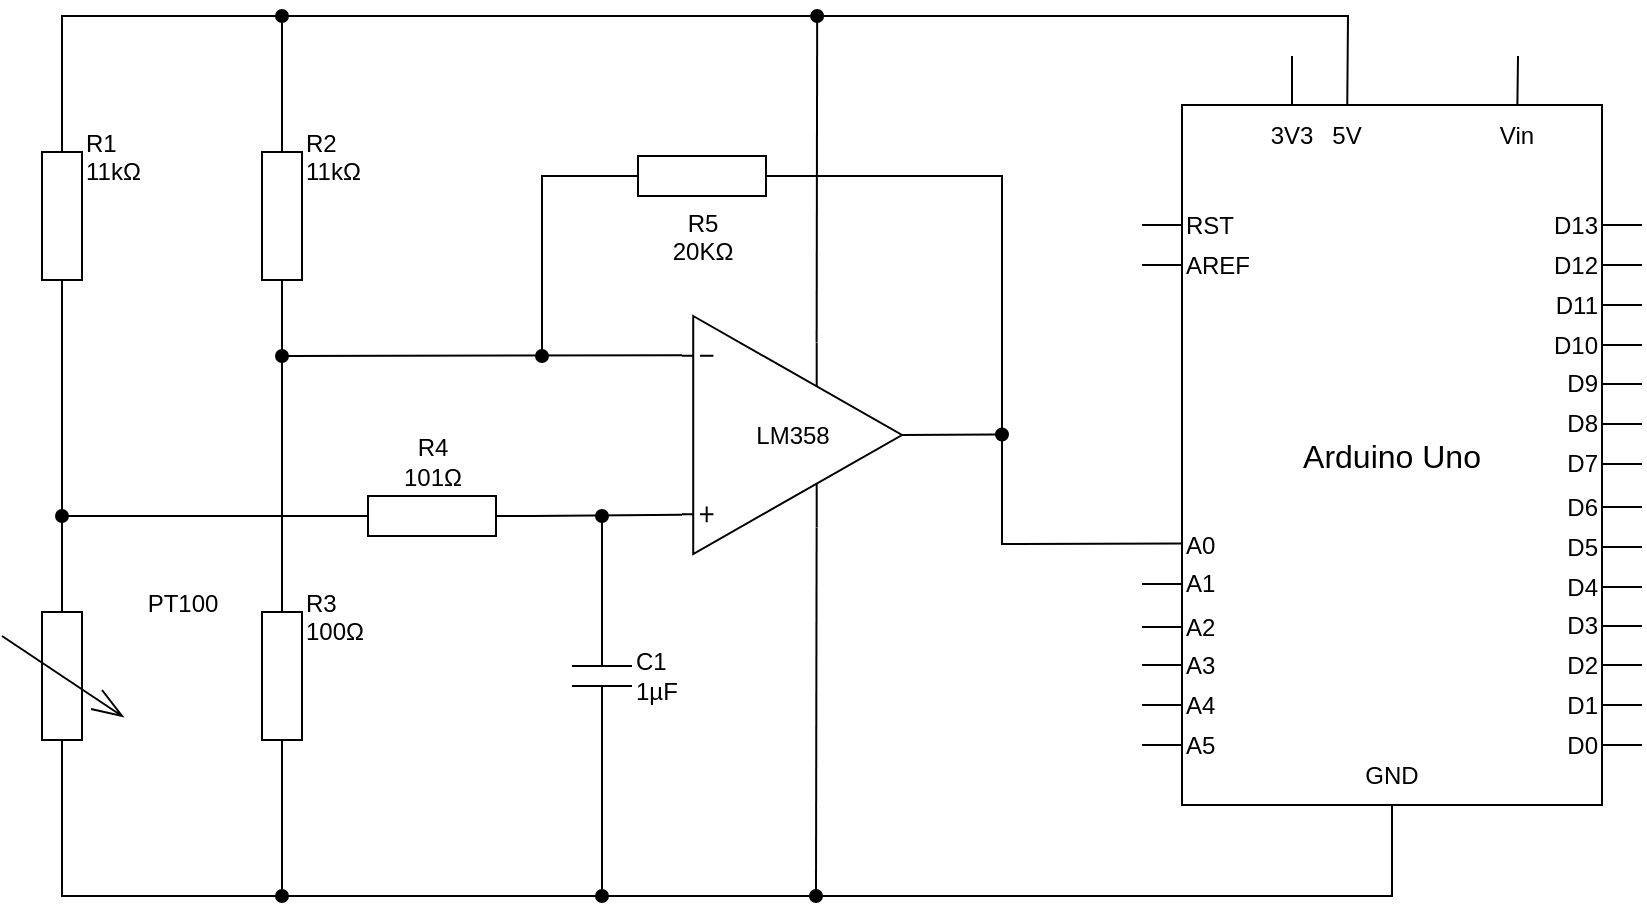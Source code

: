 <mxfile>
    <diagram id="xh9bbtozmvVMBXdD9HAV" name="Page-1">
        <mxGraphModel dx="215" dy="1323" grid="1" gridSize="10" guides="1" tooltips="1" connect="1" arrows="1" fold="1" page="1" pageScale="1" pageWidth="850" pageHeight="1100" math="0" shadow="0">
            <root>
                <mxCell id="0"/>
                <mxCell id="1" parent="0"/>
                <mxCell id="20" style="edgeStyle=none;html=1;exitX=0;exitY=0.165;exitDx=0;exitDy=0;exitPerimeter=0;endArrow=oval;endFill=1;" edge="1" parent="1" source="2">
                    <mxGeometry relative="1" as="geometry">
                        <mxPoint x="350" y="170" as="targetPoint"/>
                    </mxGeometry>
                </mxCell>
                <mxCell id="85" style="edgeStyle=none;html=1;exitX=0.612;exitY=0.89;exitDx=0;exitDy=0;exitPerimeter=0;endArrow=oval;endFill=1;" edge="1" parent="1" source="2">
                    <mxGeometry relative="1" as="geometry">
                        <mxPoint x="617" y="440" as="targetPoint"/>
                    </mxGeometry>
                </mxCell>
                <mxCell id="87" style="edgeStyle=none;html=1;exitX=0.612;exitY=0.11;exitDx=0;exitDy=0;exitPerimeter=0;endArrow=oval;endFill=1;" edge="1" parent="1" source="2">
                    <mxGeometry relative="1" as="geometry">
                        <mxPoint x="617.579" as="targetPoint"/>
                    </mxGeometry>
                </mxCell>
                <mxCell id="90" style="edgeStyle=none;html=1;exitX=1;exitY=0.5;exitDx=0;exitDy=0;exitPerimeter=0;endArrow=oval;endFill=1;" edge="1" parent="1" source="2">
                    <mxGeometry relative="1" as="geometry">
                        <mxPoint x="710" y="209.27" as="targetPoint"/>
                    </mxGeometry>
                </mxCell>
                <mxCell id="2" value="&lt;span style=&quot;background-color: transparent;&quot;&gt;LM358&lt;/span&gt;" style="verticalLabelPosition=middle;shadow=0;dashed=0;align=center;html=1;verticalAlign=middle;shape=mxgraph.electrical.abstract.operational_amp_1;horizontal=1;labelPosition=center;" vertex="1" parent="1">
                    <mxGeometry x="550" y="150" width="110" height="119" as="geometry"/>
                </mxCell>
                <mxCell id="3" value="R1&lt;div&gt;&lt;span style=&quot;color: rgb(0, 0, 0); text-wrap-mode: wrap;&quot;&gt;11kΩ&lt;/span&gt;&lt;/div&gt;" style="pointerEvents=1;verticalLabelPosition=bottom;shadow=0;dashed=0;align=left;html=1;verticalAlign=top;shape=mxgraph.electrical.resistors.resistor_1;rotation=90;gradientColor=none;horizontal=0;" vertex="1" parent="1">
                    <mxGeometry x="190" y="90" width="100" height="20" as="geometry"/>
                </mxCell>
                <mxCell id="86" style="edgeStyle=none;html=1;endArrow=oval;endFill=1;" edge="1" parent="1" source="4">
                    <mxGeometry relative="1" as="geometry">
                        <mxPoint x="350" as="targetPoint"/>
                    </mxGeometry>
                </mxCell>
                <mxCell id="4" value="R2&lt;div&gt;&lt;span style=&quot;text-wrap-mode: wrap;&quot;&gt;&lt;font style=&quot;color: rgb(0, 0, 0);&quot;&gt;11kΩ&lt;/font&gt;&lt;/span&gt;&lt;/div&gt;" style="pointerEvents=1;verticalLabelPosition=bottom;shadow=0;dashed=0;align=left;html=1;verticalAlign=top;shape=mxgraph.electrical.resistors.resistor_1;rotation=90;horizontal=0;" vertex="1" parent="1">
                    <mxGeometry x="300" y="90" width="100" height="20" as="geometry"/>
                </mxCell>
                <mxCell id="18" style="edgeStyle=none;html=1;exitX=1;exitY=0.5;exitDx=0;exitDy=0;exitPerimeter=0;endArrow=oval;endFill=1;" edge="1" parent="1" source="6">
                    <mxGeometry relative="1" as="geometry">
                        <mxPoint x="350" y="440" as="targetPoint"/>
                    </mxGeometry>
                </mxCell>
                <mxCell id="6" value="R3&lt;div&gt;&lt;font style=&quot;color: rgb(0, 0, 0);&quot; face=&quot;Helvetica&quot;&gt;100&lt;span style=&quot;text-wrap-mode: wrap;&quot;&gt;Ω&lt;/span&gt;&lt;/font&gt;&lt;/div&gt;" style="pointerEvents=1;verticalLabelPosition=bottom;shadow=0;dashed=0;align=left;html=1;verticalAlign=top;shape=mxgraph.electrical.resistors.resistor_1;rotation=90;horizontal=0;" vertex="1" parent="1">
                    <mxGeometry x="300" y="320" width="100" height="20" as="geometry"/>
                </mxCell>
                <mxCell id="7" style="edgeStyle=none;html=1;exitX=1;exitY=0.5;exitDx=0;exitDy=0;exitPerimeter=0;entryX=0;entryY=0.5;entryDx=0;entryDy=0;entryPerimeter=0;endArrow=none;endFill=0;" edge="1" parent="1" source="4" target="6">
                    <mxGeometry relative="1" as="geometry"/>
                </mxCell>
                <mxCell id="8" style="edgeStyle=none;html=1;exitX=1;exitY=0.5;exitDx=0;exitDy=0;exitPerimeter=0;entryX=0;entryY=0.5;entryDx=0;entryDy=0;entryPerimeter=0;endArrow=none;endFill=0;" edge="1" parent="1" source="3" target="9">
                    <mxGeometry relative="1" as="geometry">
                        <mxPoint x="270" y="180" as="sourcePoint"/>
                        <mxPoint x="250" y="220" as="targetPoint"/>
                    </mxGeometry>
                </mxCell>
                <mxCell id="17" style="edgeStyle=none;html=1;exitX=1;exitY=0.5;exitDx=0;exitDy=0;exitPerimeter=0;rounded=0;curved=0;entryX=0.5;entryY=1;entryDx=0;entryDy=0;endArrow=none;endFill=0;" edge="1" parent="1" source="9" target="40">
                    <mxGeometry relative="1" as="geometry">
                        <mxPoint x="760" y="440" as="targetPoint"/>
                        <Array as="points">
                            <mxPoint x="240" y="440"/>
                            <mxPoint x="600" y="440"/>
                            <mxPoint x="905" y="440"/>
                        </Array>
                    </mxGeometry>
                </mxCell>
                <mxCell id="9" value="PT100" style="pointerEvents=1;verticalLabelPosition=bottom;shadow=0;dashed=0;align=center;html=1;verticalAlign=top;shape=mxgraph.electrical.resistors.variable_resistor_1;rotation=90;horizontal=0;labelPosition=center;" vertex="1" parent="1">
                    <mxGeometry x="190" y="300" width="100" height="60" as="geometry"/>
                </mxCell>
                <mxCell id="21" style="edgeStyle=none;html=1;exitX=0;exitY=0.5;exitDx=0;exitDy=0;exitPerimeter=0;endArrow=oval;endFill=1;rounded=0;curved=0;" edge="1" parent="1" source="10">
                    <mxGeometry relative="1" as="geometry">
                        <mxPoint x="480" y="170" as="targetPoint"/>
                        <Array as="points">
                            <mxPoint x="480" y="80"/>
                        </Array>
                    </mxGeometry>
                </mxCell>
                <mxCell id="10" value="R5&lt;div&gt;&lt;span style=&quot;color: rgb(0, 0, 0); text-wrap-mode: wrap;&quot;&gt;20KΩ&lt;/span&gt;&lt;/div&gt;" style="pointerEvents=1;verticalLabelPosition=bottom;shadow=0;dashed=0;align=center;html=1;verticalAlign=top;shape=mxgraph.electrical.resistors.resistor_1;rotation=0;" vertex="1" parent="1">
                    <mxGeometry x="510" y="70" width="100" height="20" as="geometry"/>
                </mxCell>
                <mxCell id="16" style="edgeStyle=none;html=1;exitX=0;exitY=0.5;exitDx=0;exitDy=0;exitPerimeter=0;endArrow=oval;endFill=1;" edge="1" parent="1" source="11">
                    <mxGeometry relative="1" as="geometry">
                        <mxPoint x="510" y="250" as="targetPoint"/>
                    </mxGeometry>
                </mxCell>
                <mxCell id="19" style="edgeStyle=none;html=1;exitX=1;exitY=0.5;exitDx=0;exitDy=0;exitPerimeter=0;endArrow=oval;endFill=1;" edge="1" parent="1" source="11">
                    <mxGeometry relative="1" as="geometry">
                        <mxPoint x="510" y="440" as="targetPoint"/>
                    </mxGeometry>
                </mxCell>
                <mxCell id="11" value="&lt;font style=&quot;color: rgb(0, 0, 0);&quot;&gt;C1&lt;/font&gt;&lt;div&gt;&lt;span style=&quot;font-family: &amp;quot;Google Sans&amp;quot;, Arial, sans-serif; text-wrap-mode: wrap; color: rgb(238, 240, 255);&quot;&gt;&lt;font style=&quot;color: rgb(0, 0, 0);&quot;&gt;1µF&lt;/font&gt;&lt;/span&gt;&lt;/div&gt;" style="pointerEvents=1;verticalLabelPosition=bottom;shadow=0;dashed=0;align=left;html=1;verticalAlign=middle;shape=mxgraph.electrical.capacitors.capacitor_1;rotation=90;horizontal=0;" vertex="1" parent="1">
                    <mxGeometry x="460" y="315" width="100" height="30" as="geometry"/>
                </mxCell>
                <mxCell id="12" value="&lt;font style=&quot;font-size: 16px;&quot;&gt;Arduino Uno&lt;/font&gt;" style="rounded=0;whiteSpace=wrap;html=1;" vertex="1" parent="1">
                    <mxGeometry x="800" y="44.5" width="210" height="350" as="geometry"/>
                </mxCell>
                <mxCell id="15" style="edgeStyle=none;html=1;exitX=1;exitY=0.5;exitDx=0;exitDy=0;exitPerimeter=0;endArrow=oval;endFill=1;" edge="1" parent="1">
                    <mxGeometry relative="1" as="geometry">
                        <mxPoint x="240" y="250" as="targetPoint"/>
                        <mxPoint x="380.0" y="250" as="sourcePoint"/>
                    </mxGeometry>
                </mxCell>
                <mxCell id="14" style="edgeStyle=none;html=1;exitX=1;exitY=0.5;exitDx=0;exitDy=0;exitPerimeter=0;entryX=0;entryY=0.835;entryDx=0;entryDy=0;entryPerimeter=0;endArrow=none;endFill=0;" edge="1" parent="1" source="26" target="2">
                    <mxGeometry relative="1" as="geometry">
                        <mxPoint x="480.0" y="250" as="sourcePoint"/>
                    </mxGeometry>
                </mxCell>
                <mxCell id="26" value="&lt;div&gt;R4&lt;/div&gt;&lt;div style=&quot;&quot;&gt;&lt;span style=&quot;color: rgb(0, 0, 0); text-wrap-mode: wrap;&quot;&gt;101Ω&lt;/span&gt;&lt;/div&gt;" style="pointerEvents=1;verticalLabelPosition=top;shadow=0;dashed=0;align=center;html=1;verticalAlign=bottom;shape=mxgraph.electrical.resistors.resistor_1;rotation=0;horizontal=1;labelPosition=center;" vertex="1" parent="1">
                    <mxGeometry x="375" y="240" width="100" height="20" as="geometry"/>
                </mxCell>
                <mxCell id="84" style="edgeStyle=none;html=1;rounded=1;strokeColor=default;align=center;verticalAlign=middle;fontFamily=Helvetica;fontSize=11;fontColor=default;labelBackgroundColor=default;endArrow=none;endFill=0;" edge="1" parent="1" source="32">
                    <mxGeometry relative="1" as="geometry">
                        <mxPoint x="780" y="104.5" as="targetPoint"/>
                    </mxGeometry>
                </mxCell>
                <mxCell id="32" value="RST" style="text;html=1;align=left;verticalAlign=middle;whiteSpace=wrap;rounded=0;" vertex="1" parent="1">
                    <mxGeometry x="800" y="94.5" width="60" height="20" as="geometry"/>
                </mxCell>
                <mxCell id="83" style="edgeStyle=none;html=1;rounded=1;strokeColor=default;align=center;verticalAlign=middle;fontFamily=Helvetica;fontSize=11;fontColor=default;labelBackgroundColor=default;endArrow=none;endFill=0;" edge="1" parent="1" source="33">
                    <mxGeometry relative="1" as="geometry">
                        <mxPoint x="780" y="124.5" as="targetPoint"/>
                    </mxGeometry>
                </mxCell>
                <mxCell id="33" value="AREF" style="text;html=1;align=left;verticalAlign=middle;whiteSpace=wrap;rounded=0;" vertex="1" parent="1">
                    <mxGeometry x="800" y="114.5" width="60" height="20" as="geometry"/>
                </mxCell>
                <mxCell id="34" value="A0" style="text;html=1;align=left;verticalAlign=middle;whiteSpace=wrap;rounded=0;" vertex="1" parent="1">
                    <mxGeometry x="800" y="255.5" width="60" height="19" as="geometry"/>
                </mxCell>
                <mxCell id="60" style="edgeStyle=none;html=1;rounded=1;strokeColor=default;align=center;verticalAlign=middle;fontFamily=Helvetica;fontSize=11;fontColor=default;labelBackgroundColor=default;endArrow=none;endFill=0;" edge="1" parent="1" source="35">
                    <mxGeometry relative="1" as="geometry">
                        <mxPoint x="780" y="284" as="targetPoint"/>
                    </mxGeometry>
                </mxCell>
                <mxCell id="35" value="A1" style="text;html=1;align=left;verticalAlign=middle;whiteSpace=wrap;rounded=0;" vertex="1" parent="1">
                    <mxGeometry x="800" y="274.5" width="60" height="19" as="geometry"/>
                </mxCell>
                <mxCell id="61" style="edgeStyle=none;html=1;rounded=1;strokeColor=default;align=center;verticalAlign=middle;fontFamily=Helvetica;fontSize=11;fontColor=default;labelBackgroundColor=default;endArrow=none;endFill=0;" edge="1" parent="1" source="36">
                    <mxGeometry relative="1" as="geometry">
                        <mxPoint x="780" y="305.5" as="targetPoint"/>
                    </mxGeometry>
                </mxCell>
                <mxCell id="36" value="A2" style="text;html=1;align=left;verticalAlign=middle;whiteSpace=wrap;rounded=0;" vertex="1" parent="1">
                    <mxGeometry x="800" y="296" width="60" height="19" as="geometry"/>
                </mxCell>
                <mxCell id="62" style="edgeStyle=none;html=1;rounded=1;strokeColor=default;align=center;verticalAlign=middle;fontFamily=Helvetica;fontSize=11;fontColor=default;labelBackgroundColor=default;endArrow=none;endFill=0;" edge="1" parent="1" source="37">
                    <mxGeometry relative="1" as="geometry">
                        <mxPoint x="780" y="324.5" as="targetPoint"/>
                    </mxGeometry>
                </mxCell>
                <mxCell id="37" value="A3" style="text;html=1;align=left;verticalAlign=middle;whiteSpace=wrap;rounded=0;" vertex="1" parent="1">
                    <mxGeometry x="800" y="315" width="60" height="19" as="geometry"/>
                </mxCell>
                <mxCell id="63" style="edgeStyle=none;html=1;endArrow=none;endFill=0;rounded=1;strokeColor=default;align=center;verticalAlign=middle;fontFamily=Helvetica;fontSize=11;fontColor=default;labelBackgroundColor=default;" edge="1" parent="1" source="38">
                    <mxGeometry relative="1" as="geometry">
                        <mxPoint x="780" y="344.5" as="targetPoint"/>
                    </mxGeometry>
                </mxCell>
                <mxCell id="38" value="A4" style="text;html=1;align=left;verticalAlign=middle;whiteSpace=wrap;rounded=0;" vertex="1" parent="1">
                    <mxGeometry x="800" y="334.5" width="60" height="20" as="geometry"/>
                </mxCell>
                <mxCell id="64" style="edgeStyle=none;html=1;endArrow=none;endFill=0;" edge="1" parent="1" source="39">
                    <mxGeometry relative="1" as="geometry">
                        <mxPoint x="780" y="364.5" as="targetPoint"/>
                    </mxGeometry>
                </mxCell>
                <mxCell id="39" value="A5" style="text;html=1;align=left;verticalAlign=middle;whiteSpace=wrap;rounded=0;" vertex="1" parent="1">
                    <mxGeometry x="800" y="354.5" width="60" height="20" as="geometry"/>
                </mxCell>
                <mxCell id="40" value="GND" style="text;html=1;align=center;verticalAlign=middle;whiteSpace=wrap;rounded=0;" vertex="1" parent="1">
                    <mxGeometry x="875" y="364.5" width="60" height="30" as="geometry"/>
                </mxCell>
                <mxCell id="82" style="edgeStyle=none;html=1;rounded=1;strokeColor=default;align=center;verticalAlign=middle;fontFamily=Helvetica;fontSize=11;fontColor=default;labelBackgroundColor=default;endArrow=none;endFill=0;" edge="1" parent="1" source="41">
                    <mxGeometry relative="1" as="geometry">
                        <mxPoint x="855" y="20" as="targetPoint"/>
                    </mxGeometry>
                </mxCell>
                <mxCell id="41" value="3V3" style="text;html=1;align=center;verticalAlign=middle;whiteSpace=wrap;rounded=0;" vertex="1" parent="1">
                    <mxGeometry x="840" y="44.5" width="30" height="30" as="geometry"/>
                </mxCell>
                <mxCell id="81" style="edgeStyle=none;html=1;rounded=0;strokeColor=default;align=center;verticalAlign=middle;fontFamily=Helvetica;fontSize=11;fontColor=default;labelBackgroundColor=default;endArrow=none;endFill=0;curved=0;entryX=0;entryY=0.5;entryDx=0;entryDy=0;entryPerimeter=0;" edge="1" parent="1" source="42" target="3">
                    <mxGeometry relative="1" as="geometry">
                        <mxPoint x="240.833" as="targetPoint"/>
                        <Array as="points">
                            <mxPoint x="883"/>
                            <mxPoint x="240"/>
                        </Array>
                    </mxGeometry>
                </mxCell>
                <mxCell id="42" value="5V" style="text;html=1;align=center;verticalAlign=middle;whiteSpace=wrap;rounded=0;" vertex="1" parent="1">
                    <mxGeometry x="870" y="44.5" width="25" height="30" as="geometry"/>
                </mxCell>
                <mxCell id="80" style="edgeStyle=none;html=1;rounded=1;strokeColor=default;align=center;verticalAlign=middle;fontFamily=Helvetica;fontSize=11;fontColor=default;labelBackgroundColor=default;endArrow=none;endFill=0;" edge="1" parent="1" source="43">
                    <mxGeometry relative="1" as="geometry">
                        <mxPoint x="968" y="20" as="targetPoint"/>
                    </mxGeometry>
                </mxCell>
                <mxCell id="43" value="Vin" style="text;html=1;align=center;verticalAlign=middle;whiteSpace=wrap;rounded=0;" vertex="1" parent="1">
                    <mxGeometry x="950" y="44.5" width="35" height="30" as="geometry"/>
                </mxCell>
                <mxCell id="66" style="edgeStyle=none;html=1;rounded=1;strokeColor=default;align=center;verticalAlign=middle;fontFamily=Helvetica;fontSize=11;fontColor=default;labelBackgroundColor=default;endArrow=none;endFill=0;" edge="1" parent="1" source="44">
                    <mxGeometry relative="1" as="geometry">
                        <mxPoint x="1030" y="364.5" as="targetPoint"/>
                    </mxGeometry>
                </mxCell>
                <mxCell id="44" value="D0" style="text;html=1;align=right;verticalAlign=middle;whiteSpace=wrap;rounded=0;" vertex="1" parent="1">
                    <mxGeometry x="950" y="354.5" width="60" height="20" as="geometry"/>
                </mxCell>
                <mxCell id="67" style="edgeStyle=none;html=1;rounded=1;strokeColor=default;align=center;verticalAlign=middle;fontFamily=Helvetica;fontSize=11;fontColor=default;labelBackgroundColor=default;endArrow=none;endFill=0;" edge="1" parent="1" source="46">
                    <mxGeometry relative="1" as="geometry">
                        <mxPoint x="1030" y="344.5" as="targetPoint"/>
                    </mxGeometry>
                </mxCell>
                <mxCell id="46" value="D1" style="text;html=1;align=right;verticalAlign=middle;whiteSpace=wrap;rounded=0;" vertex="1" parent="1">
                    <mxGeometry x="950" y="334.5" width="60" height="20" as="geometry"/>
                </mxCell>
                <mxCell id="68" style="edgeStyle=none;html=1;rounded=1;strokeColor=default;align=center;verticalAlign=middle;fontFamily=Helvetica;fontSize=11;fontColor=default;labelBackgroundColor=default;endArrow=none;endFill=0;" edge="1" parent="1" source="47">
                    <mxGeometry relative="1" as="geometry">
                        <mxPoint x="1030" y="324.5" as="targetPoint"/>
                    </mxGeometry>
                </mxCell>
                <mxCell id="47" value="D2" style="text;html=1;align=right;verticalAlign=middle;whiteSpace=wrap;rounded=0;" vertex="1" parent="1">
                    <mxGeometry x="950" y="314.5" width="60" height="20" as="geometry"/>
                </mxCell>
                <mxCell id="69" style="edgeStyle=none;html=1;rounded=1;strokeColor=default;align=center;verticalAlign=middle;fontFamily=Helvetica;fontSize=11;fontColor=default;labelBackgroundColor=default;endArrow=none;endFill=0;" edge="1" parent="1" source="48">
                    <mxGeometry relative="1" as="geometry">
                        <mxPoint x="1030" y="305" as="targetPoint"/>
                    </mxGeometry>
                </mxCell>
                <mxCell id="48" value="D3" style="text;html=1;align=right;verticalAlign=middle;whiteSpace=wrap;rounded=0;" vertex="1" parent="1">
                    <mxGeometry x="950" y="295.5" width="60" height="19" as="geometry"/>
                </mxCell>
                <mxCell id="70" style="edgeStyle=none;html=1;rounded=1;strokeColor=default;align=center;verticalAlign=middle;fontFamily=Helvetica;fontSize=11;fontColor=default;labelBackgroundColor=default;endArrow=none;endFill=0;" edge="1" parent="1" source="49">
                    <mxGeometry relative="1" as="geometry">
                        <mxPoint x="1030" y="285.5" as="targetPoint"/>
                    </mxGeometry>
                </mxCell>
                <mxCell id="49" value="D4" style="text;html=1;align=right;verticalAlign=middle;whiteSpace=wrap;rounded=0;" vertex="1" parent="1">
                    <mxGeometry x="950" y="275.5" width="60" height="20" as="geometry"/>
                </mxCell>
                <mxCell id="71" style="edgeStyle=none;html=1;rounded=1;strokeColor=default;align=center;verticalAlign=middle;fontFamily=Helvetica;fontSize=11;fontColor=default;labelBackgroundColor=default;endArrow=none;endFill=0;" edge="1" parent="1" source="50">
                    <mxGeometry relative="1" as="geometry">
                        <mxPoint x="1030" y="265.5" as="targetPoint"/>
                    </mxGeometry>
                </mxCell>
                <mxCell id="50" value="D5" style="text;html=1;align=right;verticalAlign=middle;whiteSpace=wrap;rounded=0;" vertex="1" parent="1">
                    <mxGeometry x="950" y="255.5" width="60" height="20" as="geometry"/>
                </mxCell>
                <mxCell id="72" style="edgeStyle=none;html=1;rounded=1;strokeColor=default;align=center;verticalAlign=middle;fontFamily=Helvetica;fontSize=11;fontColor=default;labelBackgroundColor=default;endArrow=none;endFill=0;" edge="1" parent="1" source="51">
                    <mxGeometry relative="1" as="geometry">
                        <mxPoint x="1030" y="245.5" as="targetPoint"/>
                    </mxGeometry>
                </mxCell>
                <mxCell id="51" value="D6" style="text;html=1;align=right;verticalAlign=middle;whiteSpace=wrap;rounded=0;" vertex="1" parent="1">
                    <mxGeometry x="950" y="235.5" width="60" height="20" as="geometry"/>
                </mxCell>
                <mxCell id="73" style="edgeStyle=none;html=1;rounded=1;strokeColor=default;align=center;verticalAlign=middle;fontFamily=Helvetica;fontSize=11;fontColor=default;labelBackgroundColor=default;endArrow=none;endFill=0;" edge="1" parent="1" source="53">
                    <mxGeometry relative="1" as="geometry">
                        <mxPoint x="1030" y="224" as="targetPoint"/>
                    </mxGeometry>
                </mxCell>
                <mxCell id="53" value="D7" style="text;html=1;align=right;verticalAlign=middle;whiteSpace=wrap;rounded=0;" vertex="1" parent="1">
                    <mxGeometry x="950" y="214" width="60" height="20" as="geometry"/>
                </mxCell>
                <mxCell id="74" style="edgeStyle=none;html=1;rounded=1;strokeColor=default;align=center;verticalAlign=middle;fontFamily=Helvetica;fontSize=11;fontColor=default;labelBackgroundColor=default;endArrow=none;endFill=0;" edge="1" parent="1" source="54">
                    <mxGeometry relative="1" as="geometry">
                        <mxPoint x="1030" y="204" as="targetPoint"/>
                    </mxGeometry>
                </mxCell>
                <mxCell id="54" value="D8" style="text;html=1;align=right;verticalAlign=middle;whiteSpace=wrap;rounded=0;" vertex="1" parent="1">
                    <mxGeometry x="950" y="194" width="60" height="20" as="geometry"/>
                </mxCell>
                <mxCell id="75" style="edgeStyle=none;html=1;rounded=1;strokeColor=default;align=center;verticalAlign=middle;fontFamily=Helvetica;fontSize=11;fontColor=default;labelBackgroundColor=default;endArrow=none;endFill=0;" edge="1" parent="1" source="55">
                    <mxGeometry relative="1" as="geometry">
                        <mxPoint x="1030" y="184" as="targetPoint"/>
                    </mxGeometry>
                </mxCell>
                <mxCell id="55" value="D9" style="text;html=1;align=right;verticalAlign=middle;whiteSpace=wrap;rounded=0;" vertex="1" parent="1">
                    <mxGeometry x="950" y="174" width="60" height="20" as="geometry"/>
                </mxCell>
                <mxCell id="76" style="edgeStyle=none;html=1;rounded=1;strokeColor=default;align=center;verticalAlign=middle;fontFamily=Helvetica;fontSize=11;fontColor=default;labelBackgroundColor=default;endArrow=none;endFill=0;" edge="1" parent="1" source="56">
                    <mxGeometry relative="1" as="geometry">
                        <mxPoint x="1030" y="164.5" as="targetPoint"/>
                    </mxGeometry>
                </mxCell>
                <mxCell id="56" value="D10" style="text;html=1;align=right;verticalAlign=middle;whiteSpace=wrap;rounded=0;" vertex="1" parent="1">
                    <mxGeometry x="950" y="154.5" width="60" height="20" as="geometry"/>
                </mxCell>
                <mxCell id="77" style="edgeStyle=none;html=1;rounded=1;strokeColor=default;align=center;verticalAlign=middle;fontFamily=Helvetica;fontSize=11;fontColor=default;labelBackgroundColor=default;endArrow=none;endFill=0;" edge="1" parent="1" source="57">
                    <mxGeometry relative="1" as="geometry">
                        <mxPoint x="1030" y="144.5" as="targetPoint"/>
                    </mxGeometry>
                </mxCell>
                <mxCell id="57" value="D11" style="text;html=1;align=right;verticalAlign=middle;whiteSpace=wrap;rounded=0;" vertex="1" parent="1">
                    <mxGeometry x="950" y="134.5" width="60" height="20" as="geometry"/>
                </mxCell>
                <mxCell id="78" style="edgeStyle=none;html=1;rounded=1;strokeColor=default;align=center;verticalAlign=middle;fontFamily=Helvetica;fontSize=11;fontColor=default;labelBackgroundColor=default;endArrow=none;endFill=0;" edge="1" parent="1" source="58">
                    <mxGeometry relative="1" as="geometry">
                        <mxPoint x="1030" y="124.5" as="targetPoint"/>
                    </mxGeometry>
                </mxCell>
                <mxCell id="58" value="D12" style="text;html=1;align=right;verticalAlign=middle;whiteSpace=wrap;rounded=0;" vertex="1" parent="1">
                    <mxGeometry x="950" y="114.5" width="60" height="20" as="geometry"/>
                </mxCell>
                <mxCell id="79" style="edgeStyle=none;html=1;rounded=1;strokeColor=default;align=center;verticalAlign=middle;fontFamily=Helvetica;fontSize=11;fontColor=default;labelBackgroundColor=default;endArrow=none;endFill=0;" edge="1" parent="1" source="59">
                    <mxGeometry relative="1" as="geometry">
                        <mxPoint x="1030" y="104.5" as="targetPoint"/>
                    </mxGeometry>
                </mxCell>
                <mxCell id="59" value="D13" style="text;html=1;align=right;verticalAlign=middle;whiteSpace=wrap;rounded=0;" vertex="1" parent="1">
                    <mxGeometry x="950" y="94.5" width="60" height="20" as="geometry"/>
                </mxCell>
                <mxCell id="89" style="edgeStyle=none;html=1;entryX=1;entryY=0.5;entryDx=0;entryDy=0;entryPerimeter=0;endArrow=none;endFill=0;rounded=0;curved=0;" edge="1" parent="1">
                    <mxGeometry relative="1" as="geometry">
                        <mxPoint x="800" y="263.75" as="sourcePoint"/>
                        <mxPoint x="610" y="80" as="targetPoint"/>
                        <Array as="points">
                            <mxPoint x="710" y="264"/>
                            <mxPoint x="710" y="80"/>
                        </Array>
                    </mxGeometry>
                </mxCell>
            </root>
        </mxGraphModel>
    </diagram>
</mxfile>